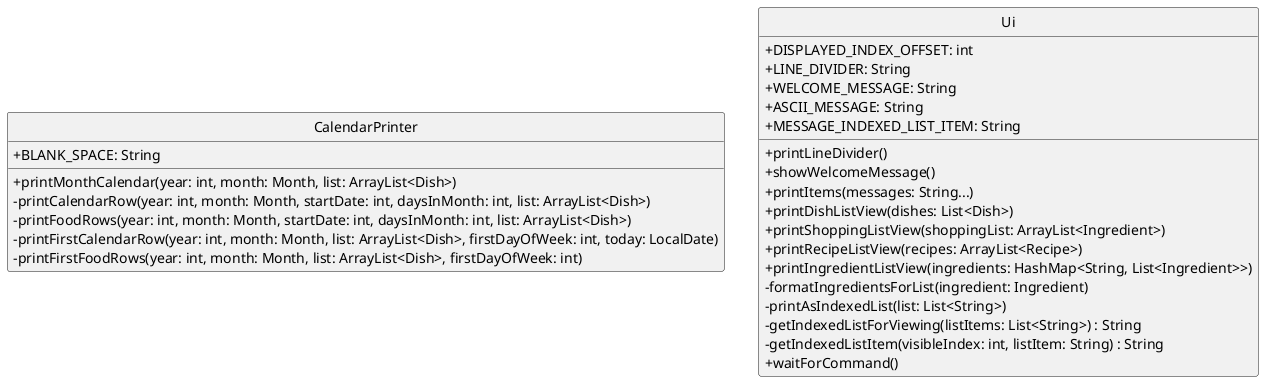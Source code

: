 @startuml

hide circle
skinparam classAttributeIconSize 0

class CalendarPrinter {
    + BLANK_SPACE: String
    + printMonthCalendar(year: int, month: Month, list: ArrayList<Dish>)
    - printCalendarRow(year: int, month: Month, startDate: int, daysInMonth: int, list: ArrayList<Dish>)
    - printFoodRows(year: int, month: Month, startDate: int, daysInMonth: int, list: ArrayList<Dish>)
    - printFirstCalendarRow(year: int, month: Month, list: ArrayList<Dish>, firstDayOfWeek: int, today: LocalDate)
    - printFirstFoodRows(year: int, month: Month, list: ArrayList<Dish>, firstDayOfWeek: int)
}


class Ui {
    + DISPLAYED_INDEX_OFFSET: int
    + LINE_DIVIDER: String
    + WELCOME_MESSAGE: String
    + ASCII_MESSAGE: String
    + MESSAGE_INDEXED_LIST_ITEM: String
    + printLineDivider()
    + showWelcomeMessage()
    + printItems(messages: String...)
    + printDishListView(dishes: List<Dish>)
    + printShoppingListView(shoppingList: ArrayList<Ingredient>)
    + printRecipeListView(recipes: ArrayList<Recipe>)
    + printIngredientListView(ingredients: HashMap<String, List<Ingredient>>)
    - formatIngredientsForList(ingredient: Ingredient)
    - printAsIndexedList(list: List<String>)
    - getIndexedListForViewing(listItems: List<String>) : String
    - getIndexedListItem(visibleIndex: int, listItem: String) : String
    + waitForCommand()
}
@enduml

